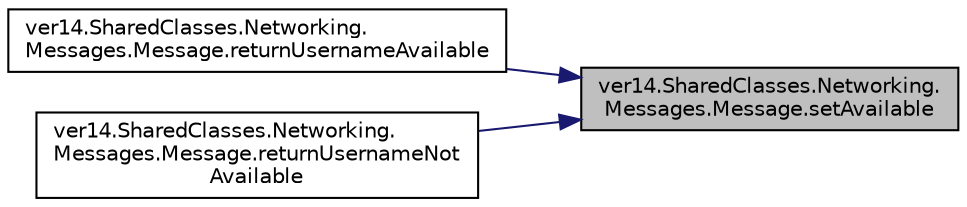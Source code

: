 digraph "ver14.SharedClasses.Networking.Messages.Message.setAvailable"
{
 // LATEX_PDF_SIZE
  edge [fontname="Helvetica",fontsize="10",labelfontname="Helvetica",labelfontsize="10"];
  node [fontname="Helvetica",fontsize="10",shape=record];
  rankdir="RL";
  Node1 [label="ver14.SharedClasses.Networking.\lMessages.Message.setAvailable",height=0.2,width=0.4,color="black", fillcolor="grey75", style="filled", fontcolor="black",tooltip=" "];
  Node1 -> Node2 [dir="back",color="midnightblue",fontsize="10",style="solid"];
  Node2 [label="ver14.SharedClasses.Networking.\lMessages.Message.returnUsernameAvailable",height=0.2,width=0.4,color="black", fillcolor="white", style="filled",URL="$classver14_1_1_shared_classes_1_1_networking_1_1_messages_1_1_message.html#a266baf6ac4ea72a2da496234e190c72e",tooltip=" "];
  Node1 -> Node3 [dir="back",color="midnightblue",fontsize="10",style="solid"];
  Node3 [label="ver14.SharedClasses.Networking.\lMessages.Message.returnUsernameNot\lAvailable",height=0.2,width=0.4,color="black", fillcolor="white", style="filled",URL="$classver14_1_1_shared_classes_1_1_networking_1_1_messages_1_1_message.html#a49b46b649e43c6370af5a54ea02433ad",tooltip=" "];
}
